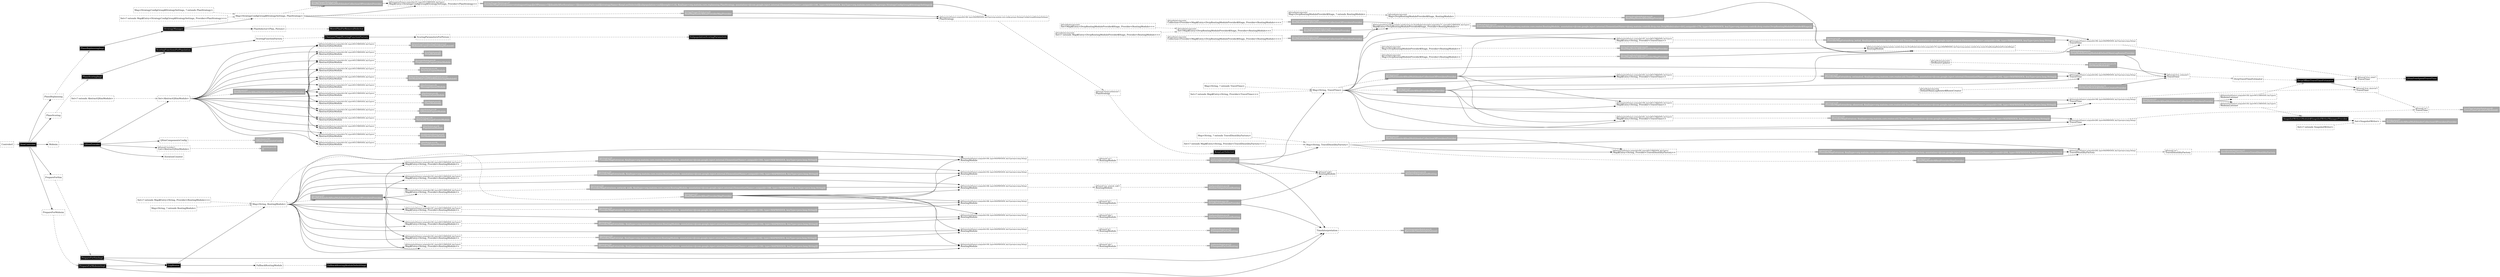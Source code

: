digraph injector {
graph [rankdir=LR];
x13 [margin="0.02,0", shape=box, style=solid, label=<<table cellspacing="0" cellpadding="5" cellborder="0" border="0"><tr><td align="left" port="header" bgcolor="#aaaaaa"><font color="#ffffff" point-size="10">Injector.java:127<br align="left"/></font><font color="#ffffff">RealMapBinder$RealProviderMapProvider<br align="left"/></font></td></tr></table>>]
x55 [margin="0.02,0", shape=box, style=dashed, label=<<table cellspacing="0" cellpadding="5" cellborder="0" border="0"><tr><td align="left" port="header" bgcolor="#ffffff"><font color="#000000">Set&lt;? extends AbstractQSimModule&gt;<br align="left"/></font></td></tr></table>>]
x123 [margin="0.02,0", shape=box, style=dashed, label=<<table cellspacing="0" cellpadding="5" cellborder="0" border="0"><tr><td align="left" port="header" bgcolor="#ffffff"><font color="#000000" point-size="10">@DvrpMode(value=drt)<br align="left"/></font><font color="#000000">Collection&lt;Provider&lt;Map$Entry&lt;DvrpRoutingModuleProvider$Stage, Provider&lt;RoutingModule&gt;&gt;&gt;&gt;<br align="left"/></font></td></tr></table>>]
x5 [margin="0.02,0", shape=box, style=dashed, label=<<table cellspacing="0" cellpadding="5" cellborder="0" border="0"><tr><td align="left" port="header" bgcolor="#ffffff"><font color="#000000" point-size="10">@DvrpMode(value=drt)<br align="left"/></font><font color="#000000">Set&lt;Map$Entry&lt;DvrpRoutingModuleProvider$Stage, Provider&lt;RoutingModule&gt;&gt;&gt;<br align="left"/></font></td></tr></table>>]
x147 [margin="0.02,0", shape=box, style=solid, label=<<table cellspacing="0" cellpadding="5" cellborder="0" border="0"><tr><td align="left" port="header" bgcolor="#aaaaaa"><font color="#ffffff" point-size="10">QSimModule.java:96<br align="left"/></font><font color="#ffffff">ActivityEngineModule<br align="left"/></font></td></tr></table>>]
x25 [margin="0.02,0", shape=box, style=dashed, label=<<table cellspacing="0" cellpadding="5" cellborder="0" border="0"><tr><td align="left" port="header" bgcolor="#ffffff"><font color="#000000" point-size="10">@Element(setName=@org.matsim.contrib.dvrp.run.DvrpMode(value=drt),uniqueId=171, type=MULTIBINDER, keyType=)<br align="left"/></font><font color="#000000">Map$Entry&lt;DvrpRoutingModuleProvider$Stage, Provider&lt;RoutingModule&gt;&gt;<br align="left"/></font></td></tr></table>>]
x38 [margin="0.02,0", shape=box, style=dashed, label=<<table cellspacing="0" cellpadding="5" cellborder="0" border="0"><tr><td align="left" port="header" bgcolor="#ffffff"><font color="#000000" point-size="10">@Named("KeepLastSelected")<br align="left"/></font><font color="#000000">PlanStrategy<br align="left"/></font></td></tr></table>>]
x82 [margin="0.02,0", shape=box, style=solid, label=<<table cellspacing="0" cellpadding="5" cellborder="0" border="0"><tr><td align="left" port="header" bgcolor="#aaaaaa"><font color="#ffffff" point-size="10">Injector.java:129<br align="left"/></font><font color="#ffffff">ProviderMapEntry(drt, Key[type=org.matsim.core.router.RoutingModule, annotation=@com.google.inject.internal.Element(setName=,uniqueId=186, type=MAPBINDER, keyType=java.lang.String)])<br align="left"/></font></td></tr></table>>]
x102 [margin="0.02,0", shape=box, style=dashed, label=<<table cellspacing="0" cellpadding="5" cellborder="0" border="0"><tr><td align="left" port="header" bgcolor="#ffffff"><font color="#000000" point-size="10">@DvrpMode(value=drt)<br align="left"/></font><font color="#000000">Map&lt;DvrpRoutingModuleProvider$Stage, Provider&lt;RoutingModule&gt;&gt;<br align="left"/></font></td></tr></table>>]
x118 [margin="0.02,0", shape=box, style=solid, label=<<table cellspacing="0" cellpadding="5" cellborder="0" border="0"><tr><td align="left" port="header" bgcolor="#000000"><font color="#ffffff">FallbackRoutingModuleDefaultImpl<br align="left"/></font></td></tr></table>>]
x75 [margin="0.02,0", shape=box, style=dashed, label=<<table cellspacing="0" cellpadding="5" cellborder="0" border="0"><tr><td align="left" port="header" bgcolor="#ffffff"><font color="#000000" point-size="10">@Element(setName=,uniqueId=191, type=MULTIBINDER, keyType=)<br align="left"/></font><font color="#000000">Map$Entry&lt;String, Provider&lt;RoutingModule&gt;&gt;<br align="left"/></font></td></tr></table>>]
x105 [margin="0.02,0", shape=box, style=solid, label=<<table cellspacing="0" cellpadding="5" cellborder="0" border="0"><tr><td align="left" port="header" bgcolor="#aaaaaa"><font color="#ffffff" point-size="10">PassengerModule.java:39<br align="left"/></font><font color="#ffffff">PreplanningEngineQSimModule<br align="left"/></font></td></tr></table>>]
x11 [margin="0.02,0", shape=box, style=dashed, label=<<table cellspacing="0" cellpadding="5" cellborder="0" border="0"><tr><td align="left" port="header" bgcolor="#ffffff"><font color="#000000">Set&lt;? extends Map$Entry&lt;String, Provider&lt;TravelTime&gt;&gt;&gt;<br align="left"/></font></td></tr></table>>]
x29 [margin="0.02,0", shape=box, style=dashed, label=<<table cellspacing="0" cellpadding="5" cellborder="0" border="0"><tr><td align="left" port="header" bgcolor="#ffffff"><font color="#000000" point-size="10">@Element(setName=,uniqueId=182, type=MAPBINDER, keyType=java.lang.String)<br align="left"/></font><font color="#000000">RoutingModule<br align="left"/></font></td></tr></table>>]
x153 [margin="0.02,0", shape=box, style=dashed, label=<<table cellspacing="0" cellpadding="5" cellborder="0" border="0"><tr><td align="left" port="header" bgcolor="#ffffff"><font color="#000000" point-size="10">@Element(setName=,uniqueId=142, type=MULTIBINDER, keyType=)<br align="left"/></font><font color="#000000">AbstractQSimModule<br align="left"/></font></td></tr></table>>]
x68 [margin="0.02,0", shape=box, style=dashed, label=<<table cellspacing="0" cellpadding="5" cellborder="0" border="0"><tr><td align="left" port="header" bgcolor="#ffffff"><font color="#000000" point-size="10">@Element(setName=,uniqueId=183, type=MULTIBINDER, keyType=)<br align="left"/></font><font color="#000000">Map$Entry&lt;String, Provider&lt;RoutingModule&gt;&gt;<br align="left"/></font></td></tr></table>>]
x96 [margin="0.02,0", shape=box, style=dashed, label=<<table cellspacing="0" cellpadding="5" cellborder="0" border="0"><tr><td align="left" port="header" bgcolor="#ffffff"><font color="#000000" point-size="10">@Named("overrides")<br align="left"/></font><font color="#000000">List&lt;AbstractQSimModule&gt;<br align="left"/></font></td></tr></table>>]
x126 [margin="0.02,0", shape=box, style=dashed, label=<<table cellspacing="0" cellpadding="5" cellborder="0" border="0"><tr><td align="left" port="header" bgcolor="#ffffff"><font color="#000000" point-size="10">@Element(setName=,uniqueId=204, type=MAPBINDER, keyType=java.lang.String)<br align="left"/></font><font color="#000000">TravelDisutilityFactory<br align="left"/></font></td></tr></table>>]
x27 [margin="0.02,0", shape=box, style=dashed, label=<<table cellspacing="0" cellpadding="5" cellborder="0" border="0"><tr><td align="left" port="header" bgcolor="#ffffff"><font color="#000000" point-size="10">@Element(setName=,uniqueId=190, type=MAPBINDER, keyType=java.lang.String)<br align="left"/></font><font color="#000000">RoutingModule<br align="left"/></font></td></tr></table>>]
x35 [margin="0.02,0", shape=box, style=dashed, label=<<table cellspacing="0" cellpadding="5" cellborder="0" border="0"><tr><td align="left" port="header" bgcolor="#ffffff"><font color="#000000" point-size="10">@Element(setName=,uniqueId=195, type=MULTIBINDER, keyType=)<br align="left"/></font><font color="#000000">Map$Entry&lt;String, Provider&lt;RoutingModule&gt;&gt;<br align="left"/></font></td></tr></table>>]
x60 [margin="0.02,0", shape=box, style=solid, label=<<table cellspacing="0" cellpadding="5" cellborder="0" border="0"><tr><td align="left" port="header" bgcolor="#000000"><font color="#ffffff">ScoringFunctionsForPopulation<br align="left"/></font></td></tr></table>>]
x114 [margin="0.02,0", shape=box, style=dashed, label=<<table cellspacing="0" cellpadding="5" cellborder="0" border="0"><tr><td align="left" port="header" bgcolor="#ffffff"><font color="#000000" point-size="10">@Named("bike")<br align="left"/></font><font color="#000000">RoutingModule<br align="left"/></font></td></tr></table>>]
x64 [margin="0.02,0", shape=box, style=dashed, label=<<table cellspacing="0" cellpadding="5" cellborder="0" border="0"><tr><td align="left" port="header" bgcolor="#ffffff"><font color="#000000">PlansReplanning<br align="left"/></font></td></tr></table>>]
x45 [margin="0.02,0", shape=box, style=solid, label=<<table cellspacing="0" cellpadding="5" cellborder="0" border="0"><tr><td align="left" port="header" bgcolor="#aaaaaa"><font color="#ffffff" point-size="10">AbstractDvrpModeModule.java:64<br align="left"/></font><font color="#ffffff">RealMapBinder$RealProviderMapProvider<br align="left"/></font></td></tr></table>>]
x101 [margin="0.02,0", shape=box, style=solid, label=<<table cellspacing="0" cellpadding="5" cellborder="0" border="0"><tr><td align="left" port="header" bgcolor="#000000"><font color="#ffffff">DvrpOfflineTravelTimeEstimator<br align="left"/></font></td></tr></table>>]
x167 [margin="0.02,0", shape=box, style=solid, label=<<table cellspacing="0" cellpadding="5" cellborder="0" border="0"><tr><td align="left" port="header" bgcolor="#000000"><font color="#ffffff">StrategyManager<br align="left"/></font></td></tr></table>>]
x1 [margin="0.02,0", shape=box, style=solid, label=<<table cellspacing="0" cellpadding="5" cellborder="0" border="0"><tr><td align="left" port="header" bgcolor="#aaaaaa"><font color="#ffffff" point-size="10">AbstractDvrpModeModule.java:56<br align="left"/></font><font color="#ffffff">DrtModeModule$DrtRouteCreatorProvider<br align="left"/></font></td></tr></table>>]
x3 [margin="0.02,0", shape=box, style=dashed, label=<<table cellspacing="0" cellpadding="5" cellborder="0" border="0"><tr><td align="left" port="header" bgcolor="#ffffff"><font color="#000000" point-size="10">@DvrpMode(value=drt)<br align="left"/></font><font color="#000000">Set&lt;Map$Entry&lt;DvrpRoutingModuleProvider$Stage, Provider&lt;RoutingModule&gt;&gt;&gt;<br align="left"/></font></td></tr></table>>]
x7 [margin="0.02,0", shape=box, style=dashed, label=<<table cellspacing="0" cellpadding="5" cellborder="0" border="0"><tr><td align="left" port="header" bgcolor="#ffffff"><font color="#000000">FallbackRoutingModule<br align="left"/></font></td></tr></table>>]
x51 [margin="0.02,0", shape=box, style=dashed, label=<<table cellspacing="0" cellpadding="5" cellborder="0" border="0"><tr><td align="left" port="header" bgcolor="#ffffff"><font color="#000000" point-size="10">@Element(setName=,uniqueId=158, type=MULTIBINDER, keyType=)<br align="left"/></font><font color="#000000">MobsimListener<br align="left"/></font></td></tr></table>>]
x137 [margin="0.02,0", shape=box, style=dashed, label=<<table cellspacing="0" cellpadding="5" cellborder="0" border="0"><tr><td align="left" port="header" bgcolor="#ffffff"><font color="#000000">PlansScoring<br align="left"/></font></td></tr></table>>]
x143 [margin="0.02,0", shape=box, style=solid, label=<<table cellspacing="0" cellpadding="5" cellborder="0" border="0"><tr><td align="left" port="header" bgcolor="#aaaaaa"><font color="#ffffff" point-size="10">Injector.java:129<br align="left"/></font><font color="#ffffff">ProviderMapEntry(car, Key[type=org.matsim.core.router.costcalculators.TravelDisutilityFactory, annotation=@com.google.inject.internal.Element(setName=,uniqueId=204, type=MAPBINDER, keyType=java.lang.String)])<br align="left"/></font></td></tr></table>>]
x145 [margin="0.02,0", shape=box, style=solid, label=<<table cellspacing="0" cellpadding="5" cellborder="0" border="0"><tr><td align="left" port="header" bgcolor="#aaaaaa"><font color="#ffffff" point-size="10">QSimModule.java:96<br align="left"/></font><font color="#ffffff">QNetsimEngineModule<br align="left"/></font></td></tr></table>>]
x53 [margin="0.02,0", shape=box, style=dashed, label=<<table cellspacing="0" cellpadding="5" cellborder="0" border="0"><tr><td align="left" port="header" bgcolor="#ffffff"><font color="#000000" point-size="10">@DvrpMode(value=drt)<br align="left"/></font><font color="#000000">Collection&lt;Provider&lt;Map$Entry&lt;DvrpRoutingModuleProvider$Stage, Provider&lt;RoutingModule&gt;&gt;&gt;&gt;<br align="left"/></font></td></tr></table>>]
x121 [margin="0.02,0", shape=box, style=dashed, label=<<table cellspacing="0" cellpadding="5" cellborder="0" border="0"><tr><td align="left" port="header" bgcolor="#ffffff"><font color="#000000" point-size="10">@DvrpMode(value=drt)<br align="left"/></font><font color="#000000">Map&lt;DvrpRoutingModuleProvider$Stage, RoutingModule&gt;<br align="left"/></font></td></tr></table>>]
x70 [margin="0.02,0", shape=box, style=dashed, label=<<table cellspacing="0" cellpadding="5" cellborder="0" border="0"><tr><td align="left" port="header" bgcolor="#ffffff"><font color="#000000" point-size="10">@Element(setName=,uniqueId=200, type=MAPBINDER, keyType=java.lang.String)<br align="left"/></font><font color="#000000">TravelTime<br align="left"/></font></td></tr></table>>]
x120 [margin="0.02,0", shape=box, style=solid, label=<<table cellspacing="0" cellpadding="5" cellborder="0" border="0"><tr><td align="left" port="header" bgcolor="#aaaaaa"><font color="#ffffff" point-size="10">Injector.java:129<br align="left"/></font><font color="#ffffff">ProviderMapEntry(car, Key[type=org.matsim.core.router.util.TravelTime, annotation=@com.google.inject.internal.Element(setName=,uniqueId=200, type=MAPBINDER, keyType=java.lang.String)])<br align="left"/></font></td></tr></table>>]
x9 [margin="0.02,0", shape=box, style=dashed, label=<<table cellspacing="0" cellpadding="5" cellborder="0" border="0"><tr><td align="left" port="header" bgcolor="#ffffff"><font color="#000000">Map&lt;StrategyConfigGroup$StrategySettings, PlanStrategy&gt;<br align="left"/></font></td></tr></table>>]
x86 [margin="0.02,0", shape=box, style=dashed, label=<<table cellspacing="0" cellpadding="5" cellborder="0" border="0"><tr><td align="left" port="header" bgcolor="#ffffff"><font color="#000000" point-size="10">@Named("drt")<br align="left"/></font><font color="#000000">RoutingModule<br align="left"/></font></td></tr></table>>]
x94 [margin="0.02,0", shape=box, style=dashed, label=<<table cellspacing="0" cellpadding="5" cellborder="0" border="0"><tr><td align="left" port="header" bgcolor="#ffffff"><font color="#000000" point-size="10">@Element(setName=,uniqueId=203, type=MULTIBINDER, keyType=)<br align="left"/></font><font color="#000000">Map$Entry&lt;String, Provider&lt;TravelTime&gt;&gt;<br align="left"/></font></td></tr></table>>]
x155 [margin="0.02,0", shape=box, style=dashed, label=<<table cellspacing="0" cellpadding="5" cellborder="0" border="0"><tr><td align="left" port="header" bgcolor="#ffffff"><font color="#000000" point-size="10">@Element(setName=,uniqueId=141, type=MULTIBINDER, keyType=)<br align="left"/></font><font color="#000000">AbstractQSimModule<br align="left"/></font></td></tr></table>>]
x17 [margin="0.02,0", shape=box, style=dashed, label=<<table cellspacing="0" cellpadding="5" cellborder="0" border="0"><tr><td align="left" port="header" bgcolor="#ffffff"><font color="#000000" point-size="10">@Element(setName=,uniqueId=192, type=MAPBINDER, keyType=java.lang.String)<br align="left"/></font><font color="#000000">RoutingModule<br align="left"/></font></td></tr></table>>]
x88 [margin="0.02,0", shape=box, style=dashed, label=<<table cellspacing="0" cellpadding="5" cellborder="0" border="0"><tr><td align="left" port="header" bgcolor="#ffffff"><font color="#000000" point-size="10">@Named("car")<br align="left"/></font><font color="#000000">TravelDisutilityFactory<br align="left"/></font></td></tr></table>>]
x12 [margin="0.02,0", shape=box, style=dashed, label=<<table cellspacing="0" cellpadding="5" cellborder="0" border="0"><tr><td align="left" port="header" bgcolor="#ffffff"><font color="#000000" point-size="10">@DvrpMode(value=drt)<br align="left"/></font><font color="#000000">Map&lt;DvrpRoutingModuleProvider$Stage, ? extends RoutingModule&gt;<br align="left"/></font></td></tr></table>>]
x134 [margin="0.02,0", shape=box, style=dashed, label=<<table cellspacing="0" cellpadding="5" cellborder="0" border="0"><tr><td align="left" port="header" bgcolor="#ffffff"><font color="#000000" point-size="10">@Named("car")<br align="left"/></font><font color="#000000">RoutingModule<br align="left"/></font></td></tr></table>>]
x2 [margin="0.02,0", shape=box, style=dashed, label=<<table cellspacing="0" cellpadding="5" cellborder="0" border="0"><tr><td align="left" port="header" bgcolor="#ffffff"><font color="#000000">Map&lt;String, ? extends TravelTime&gt;<br align="left"/></font></td></tr></table>>]
x92 [margin="0.02,0", shape=box, style=dashed, label=<<table cellspacing="0" cellpadding="5" cellborder="0" border="0"><tr><td align="left" port="header" bgcolor="#ffffff"><font color="#000000" point-size="10">@DvrpMode(value=drt)<br align="left"/></font><font color="#000000">Set&lt;? extends Map$Entry&lt;DvrpRoutingModuleProvider$Stage, Provider&lt;RoutingModule&gt;&gt;&gt;<br align="left"/></font></td></tr></table>>]
x139 [margin="0.02,0", shape=box, style=dashed, label=<<table cellspacing="0" cellpadding="5" cellborder="0" border="0"><tr><td align="left" port="header" bgcolor="#ffffff"><font color="#000000">ControlerI<br align="left"/></font></td></tr></table>>]
x78 [margin="0.02,0", shape=box, style=solid, label=<<table cellspacing="0" cellpadding="5" cellborder="0" border="0"><tr><td align="left" port="header" bgcolor="#aaaaaa"><font color="#ffffff" point-size="10">Injector.java:129<br align="left"/></font><font color="#ffffff">ProviderMapEntry(car, Key[type=org.matsim.core.router.RoutingModule, annotation=@com.google.inject.internal.Element(setName=,uniqueId=184, type=MAPBINDER, keyType=java.lang.String)])<br align="left"/></font></td></tr></table>>]
x79 [margin="0.02,0", shape=box, style=dashed, label=<<table cellspacing="0" cellpadding="5" cellborder="0" border="0"><tr><td align="left" port="header" bgcolor="#ffffff"><font color="#000000" point-size="10">@Element(setName=,uniqueId=189, type=MULTIBINDER, keyType=)<br align="left"/></font><font color="#000000">Map$Entry&lt;String, Provider&lt;RoutingModule&gt;&gt;<br align="left"/></font></td></tr></table>>]
x30 [margin="0.02,0", shape=box, style=dashed, label=<<table cellspacing="0" cellpadding="5" cellborder="0" border="0"><tr><td align="left" port="header" bgcolor="#ffffff"><font color="#000000">Set&lt;? extends Map$Entry&lt;StrategyConfigGroup$StrategySettings, Provider&lt;PlanStrategy&gt;&gt;&gt;<br align="left"/></font></td></tr></table>>]
x14 [margin="0.02,0", shape=box, style=dashed, label=<<table cellspacing="0" cellpadding="5" cellborder="0" border="0"><tr><td align="left" port="header" bgcolor="#ffffff"><font color="#000000" point-size="10">@Element(setName=,uniqueId=147, type=MULTIBINDER, keyType=)<br align="left"/></font><font color="#000000">Map$Entry&lt;StrategyConfigGroup$StrategySettings, Provider&lt;PlanStrategy&gt;&gt;<br align="left"/></font></td></tr></table>>]
x28 [margin="0.02,0", shape=box, style=dashed, label=<<table cellspacing="0" cellpadding="5" cellborder="0" border="0"><tr><td align="left" port="header" bgcolor="#ffffff"><font color="#000000" point-size="10">@Element(setName=,uniqueId=188, type=MAPBINDER, keyType=java.lang.String)<br align="left"/></font><font color="#000000">RoutingModule<br align="left"/></font></td></tr></table>>]
x31 [margin="0.02,0", shape=box, style=dashed, label=<<table cellspacing="0" cellpadding="5" cellborder="0" border="0"><tr><td align="left" port="header" bgcolor="#ffffff"><font color="#000000" point-size="10">@Element(setName=,uniqueId=193, type=MULTIBINDER, keyType=)<br align="left"/></font><font color="#000000">Map$Entry&lt;String, Provider&lt;RoutingModule&gt;&gt;<br align="left"/></font></td></tr></table>>]
x161 [margin="0.02,0", shape=box, style=solid, label=<<table cellspacing="0" cellpadding="5" cellborder="0" border="0"><tr><td align="left" port="header" bgcolor="#aaaaaa"><font color="#ffffff" point-size="10">TripRouterModule.java:55<br align="left"/></font><font color="#ffffff">FreespeedFactorRouting<br align="left"/></font></td></tr></table>>]
x141 [margin="0.02,0", shape=box, style=solid, label=<<table cellspacing="0" cellpadding="5" cellborder="0" border="0"><tr><td align="left" port="header" bgcolor="#000000"><font color="#ffffff">PrepareForSimImpl<br align="left"/></font></td></tr></table>>]
x99 [margin="0.02,0", shape=box, style=dashed, label=<<table cellspacing="0" cellpadding="5" cellborder="0" border="0"><tr><td align="left" port="header" bgcolor="#ffffff"><font color="#000000">Set&lt;? extends Map$Entry&lt;String, Provider&lt;TravelDisutilityFactory&gt;&gt;&gt;<br align="left"/></font></td></tr></table>>]
x66 [margin="0.02,0", shape=box, style=dashed, label=<<table cellspacing="0" cellpadding="5" cellborder="0" border="0"><tr><td align="left" port="header" bgcolor="#ffffff"><font color="#000000" point-size="10">@Element(setName=,uniqueId=198, type=MAPBINDER, keyType=java.lang.String)<br align="left"/></font><font color="#000000">TravelTime<br align="left"/></font></td></tr></table>>]
x169 [margin="0.02,0", shape=box, style=solid, label=<<table cellspacing="0" cellpadding="5" cellborder="0" border="0"><tr><td align="left" port="header" bgcolor="#aaaaaa"><font color="#ffffff" point-size="10">DrtModeMinCostFlowRebalancingModule.java:57<br align="left"/></font><font color="#ffffff">DrtModeMinCostFlowRebalancingModule$1<br align="left"/></font></td></tr></table>>]
x59 [margin="0.02,0", shape=box, style=solid, label=<<table cellspacing="0" cellpadding="5" cellborder="0" border="0"><tr><td align="left" port="header" bgcolor="#000000"><font color="#ffffff">QSimFreeSpeedTravelTime<br align="left"/></font></td></tr></table>>]
x149 [margin="0.02,0", shape=box, style=solid, label=<<table cellspacing="0" cellpadding="5" cellborder="0" border="0"><tr><td align="left" port="header" bgcolor="#aaaaaa"><font color="#ffffff" point-size="10">QSimModule.java:96<br align="left"/></font><font color="#ffffff">MessageQueueModule<br align="left"/></font></td></tr></table>>]
x165 [margin="0.02,0", shape=box, style=solid, label=<<table cellspacing="0" cellpadding="5" cellborder="0" border="0"><tr><td align="left" port="header" bgcolor="#000000"><font color="#ffffff">SnapshotWritersModule$SnapshotWriterManagerProvider<br align="left"/></font></td></tr></table>>]
x18 [margin="0.02,0", shape=box, style=solid, label=<<table cellspacing="0" cellpadding="5" cellborder="0" border="0"><tr><td align="left" port="header" bgcolor="#aaaaaa"><font color="#ffffff" point-size="10">Modules.java:237<br align="left"/></font><font color="#ffffff">RealMultibinder$RealMultibinderCollectionOfProvidersProvider<br align="left"/></font></td></tr></table>>]
x127 [margin="0.02,0", shape=box, style=dashed, label=<<table cellspacing="0" cellpadding="5" cellborder="0" border="0"><tr><td align="left" port="header" bgcolor="#ffffff"><font color="#000000" point-size="10">@Named("car")<br align="left"/></font><font color="#000000">TravelTime<br align="left"/></font></td></tr></table>>]
x71 [margin="0.02,0", shape=box, style=solid, label=<<table cellspacing="0" cellpadding="5" cellborder="0" border="0"><tr><td align="left" port="header" bgcolor="#aaaaaa"><font color="#ffffff" point-size="10">Injector.java:127<br align="left"/></font><font color="#ffffff">RealMapBinder$RealProviderMapProvider<br align="left"/></font></td></tr></table>>]
x73 [margin="0.02,0", shape=box, style=solid, label=<<table cellspacing="0" cellpadding="5" cellborder="0" border="0"><tr><td align="left" port="header" bgcolor="#aaaaaa"><font color="#ffffff" point-size="10">Modules.java:237<br align="left"/></font><font color="#ffffff">RealMultibinder$RealMultibinderCollectionOfProvidersProvider<br align="left"/></font></td></tr></table>>]
x41 [margin="0.02,0", shape=box, style=dashed, label=<<table cellspacing="0" cellpadding="5" cellborder="0" border="0"><tr><td align="left" port="header" bgcolor="#ffffff"><font color="#000000">Mobsim<br align="left"/></font></td></tr></table>>]
x57 [margin="0.02,0", shape=box, style=solid, label=<<table cellspacing="0" cellpadding="5" cellborder="0" border="0"><tr><td align="left" port="header" bgcolor="#aaaaaa"><font color="#ffffff" point-size="10">AbstractDvrpModeModule.java:56<br align="left"/></font><font color="#ffffff">DrtModeModule$1<br align="left"/></font></td></tr></table>>]
x95 [margin="0.02,0", shape=box, style=solid, label=<<table cellspacing="0" cellpadding="5" cellborder="0" border="0"><tr><td align="left" port="header" bgcolor="#aaaaaa"><font color="#ffffff" point-size="10">Injector.java:129<br align="left"/></font><font color="#ffffff">ProviderMapEntry(dvrp_estimated, Key[type=org.matsim.core.router.util.TravelTime, annotation=@com.google.inject.internal.Element(setName=,uniqueId=202, type=MAPBINDER, keyType=java.lang.String)])<br align="left"/></font></td></tr></table>>]
x107 [margin="0.02,0", shape=box, style=solid, label=<<table cellspacing="0" cellpadding="5" cellborder="0" border="0"><tr><td align="left" port="header" bgcolor="#aaaaaa"><font color="#ffffff" point-size="10">DvrpModule.java:85<br align="left"/></font><font color="#ffffff">DvrpModule$1<br align="left"/></font></td></tr></table>>]
x119 [margin="0.02,0", shape=box, style=dashed, label=<<table cellspacing="0" cellpadding="5" cellborder="0" border="0"><tr><td align="left" port="header" bgcolor="#ffffff"><font color="#000000" point-size="10">@Element(setName=,uniqueId=201, type=MULTIBINDER, keyType=)<br align="left"/></font><font color="#000000">Map$Entry&lt;String, Provider&lt;TravelTime&gt;&gt;<br align="left"/></font></td></tr></table>>]
x122 [margin="0.02,0", shape=box, style=solid, label=<<table cellspacing="0" cellpadding="5" cellborder="0" border="0"><tr><td align="left" port="header" bgcolor="#aaaaaa"><font color="#ffffff" point-size="10">AbstractDvrpModeModule.java:64<br align="left"/></font><font color="#ffffff">RealMapBinder$RealMapProvider<br align="left"/></font></td></tr></table>>]
x109 [margin="0.02,0", shape=box, style=solid, label=<<table cellspacing="0" cellpadding="5" cellborder="0" border="0"><tr><td align="left" port="header" bgcolor="#aaaaaa"><font color="#ffffff" point-size="10">TripRouterModule.java:58<br align="left"/></font><font color="#ffffff">BeelineTeleportationRouting<br align="left"/></font></td></tr></table>>]
x63 [margin="0.02,0", shape=box, style=dashed, label=<<table cellspacing="0" cellpadding="5" cellborder="0" border="0"><tr><td align="left" port="header" bgcolor="#ffffff"><font color="#000000">Map&lt;String, TravelDisutilityFactory&gt;<br align="left"/></font></td></tr></table>>]
x36 [margin="0.02,0", shape=box, style=solid, label=<<table cellspacing="0" cellpadding="5" cellborder="0" border="0"><tr><td align="left" port="header" bgcolor="#aaaaaa"><font color="#ffffff" point-size="10">Injector.java:129<br align="left"/></font><font color="#ffffff">ProviderMapEntry(bike, Key[type=org.matsim.core.router.RoutingModule, annotation=@com.google.inject.internal.Element(setName=,uniqueId=194, type=MAPBINDER, keyType=java.lang.String)])<br align="left"/></font></td></tr></table>>]
x129 [margin="0.02,0", shape=box, style=dashed, label=<<table cellspacing="0" cellpadding="5" cellborder="0" border="0"><tr><td align="left" port="header" bgcolor="#ffffff"><font color="#000000" point-size="10">@Named("walk")<br align="left"/></font><font color="#000000">RoutingModule<br align="left"/></font></td></tr></table>>]
x170 [margin="0.02,0", shape=box, style=dashed, label=<<table cellspacing="0" cellpadding="5" cellborder="0" border="0"><tr><td align="left" port="header" bgcolor="#ffffff"><font color="#000000" point-size="10">@Element(setName=,uniqueId=174, type=MULTIBINDER, keyType=)<br align="left"/></font><font color="#000000">AbstractQSimModule<br align="left"/></font></td></tr></table>>]
x151 [margin="0.02,0", shape=box, style=dashed, label=<<table cellspacing="0" cellpadding="5" cellborder="0" border="0"><tr><td align="left" port="header" bgcolor="#ffffff"><font color="#000000" point-size="10">@Element(setName=,uniqueId=143, type=MULTIBINDER, keyType=)<br align="left"/></font><font color="#000000">AbstractQSimModule<br align="left"/></font></td></tr></table>>]
x110 [margin="0.02,0", shape=box, style=dashed, label=<<table cellspacing="0" cellpadding="5" cellborder="0" border="0"><tr><td align="left" port="header" bgcolor="#ffffff"><font color="#000000">TimeInterpretation<br align="left"/></font></td></tr></table>>]
x133 [margin="0.02,0", shape=box, style=dashed, label=<<table cellspacing="0" cellpadding="5" cellborder="0" border="0"><tr><td align="left" port="header" bgcolor="#ffffff"><font color="#000000">PrepareForSim<br align="left"/></font></td></tr></table>>]
x48 [margin="0.02,0", shape=box, style=dashed, label=<<table cellspacing="0" cellpadding="5" cellborder="0" border="0"><tr><td align="left" port="header" bgcolor="#ffffff"><font color="#000000">Set&lt;? extends SnapshotWriter&gt;<br align="left"/></font></td></tr></table>>]
x164 [margin="0.02,0", shape=box, style=solid, label=<<table cellspacing="0" cellpadding="5" cellborder="0" border="0"><tr><td align="left" port="header" bgcolor="#aaaaaa"><font color="#ffffff" point-size="10">MobsimScopeEventHandlingModule.java:41<br align="left"/></font><font color="#ffffff">MobsimScopeEventHandlingModule$1<br align="left"/></font></td></tr></table>>]
x81 [margin="0.02,0", shape=box, style=dashed, label=<<table cellspacing="0" cellpadding="5" cellborder="0" border="0"><tr><td align="left" port="header" bgcolor="#ffffff"><font color="#000000" point-size="10">@Element(setName=,uniqueId=187, type=MULTIBINDER, keyType=)<br align="left"/></font><font color="#000000">Map$Entry&lt;String, Provider&lt;RoutingModule&gt;&gt;<br align="left"/></font></td></tr></table>>]
x124 [margin="0.02,0", shape=box, style=solid, label=<<table cellspacing="0" cellpadding="5" cellborder="0" border="0"><tr><td align="left" port="header" bgcolor="#aaaaaa"><font color="#ffffff" point-size="10">AbstractDvrpModeModule.java:64<br align="left"/></font><font color="#ffffff">RealMultibinder$RealMultibinderCollectionOfProvidersProvider<br align="left"/></font></td></tr></table>>]
x163 [margin="0.02,0", shape=box, style=dashed, label=<<table cellspacing="0" cellpadding="5" cellborder="0" border="0"><tr><td align="left" port="header" bgcolor="#ffffff"><font color="#000000" point-size="10">@Element(setName=,uniqueId=145, type=MULTIBINDER, keyType=)<br align="left"/></font><font color="#000000">AbstractQSimModule<br align="left"/></font></td></tr></table>>]
x69 [margin="0.02,0", shape=box, style=solid, label=<<table cellspacing="0" cellpadding="5" cellborder="0" border="0"><tr><td align="left" port="header" bgcolor="#aaaaaa"><font color="#ffffff" point-size="10">Injector.java:129<br align="left"/></font><font color="#ffffff">ProviderMapEntry(pt, Key[type=org.matsim.core.router.RoutingModule, annotation=@com.google.inject.internal.Element(setName=,uniqueId=182, type=MAPBINDER, keyType=java.lang.String)])<br align="left"/></font></td></tr></table>>]
x115 [margin="0.02,0", shape=box, style=solid, label=<<table cellspacing="0" cellpadding="5" cellborder="0" border="0"><tr><td align="left" port="header" bgcolor="#aaaaaa"><font color="#ffffff" point-size="10">TripRouterModule.java:58<br align="left"/></font><font color="#ffffff">BeelineTeleportationRouting<br align="left"/></font></td></tr></table>>]
x89 [margin="0.02,0", shape=box, style=solid, label=<<table cellspacing="0" cellpadding="5" cellborder="0" border="0"><tr><td align="left" port="header" bgcolor="#aaaaaa"><font color="#ffffff" point-size="10">TravelDisutilityModule.java:37<br align="left"/></font><font color="#ffffff">RandomizingTimeDistanceTravelDisutilityFactory<br align="left"/></font></td></tr></table>>]
x154 [margin="0.02,0", shape=box, style=solid, label=<<table cellspacing="0" cellpadding="5" cellborder="0" border="0"><tr><td align="left" port="header" bgcolor="#aaaaaa"><font color="#ffffff" point-size="10">QSimModule.java:96<br align="left"/></font><font color="#ffffff">NetworkChangeEventsModule<br align="left"/></font></td></tr></table>>]
x103 [margin="0.02,0", shape=box, style=solid, label=<<table cellspacing="0" cellpadding="5" cellborder="0" border="0"><tr><td align="left" port="header" bgcolor="#aaaaaa"><font color="#ffffff" point-size="10">AbstractDvrpModeModule.java:64<br align="left"/></font><font color="#ffffff">RealMapBinder$RealProviderMapProvider<br align="left"/></font></td></tr></table>>]
x76 [margin="0.02,0", shape=box, style=solid, label=<<table cellspacing="0" cellpadding="5" cellborder="0" border="0"><tr><td align="left" port="header" bgcolor="#aaaaaa"><font color="#ffffff" point-size="10">Injector.java:129<br align="left"/></font><font color="#ffffff">ProviderMapEntry(ride, Key[type=org.matsim.core.router.RoutingModule, annotation=@com.google.inject.internal.Element(setName=,uniqueId=190, type=MAPBINDER, keyType=java.lang.String)])<br align="left"/></font></td></tr></table>>]
x166 [margin="0.02,0", shape=box, style=solid, label=<<table cellspacing="0" cellpadding="5" cellborder="0" border="0"><tr><td align="left" port="header" bgcolor="#000000"><font color="#ffffff">WorstPlanForRemovalSelector<br align="left"/></font></td></tr></table>>]
x106 [margin="0.02,0", shape=box, style=dashed, label=<<table cellspacing="0" cellpadding="5" cellborder="0" border="0"><tr><td align="left" port="header" bgcolor="#ffffff"><font color="#000000" point-size="10">@Element(setName=,uniqueId=160, type=MULTIBINDER, keyType=)<br align="left"/></font><font color="#000000">AbstractQSimModule<br align="left"/></font></td></tr></table>>]
x104 [margin="0.02,0", shape=box, style=dashed, label=<<table cellspacing="0" cellpadding="5" cellborder="0" border="0"><tr><td align="left" port="header" bgcolor="#ffffff"><font color="#000000" point-size="10">@Element(setName=,uniqueId=161, type=MULTIBINDER, keyType=)<br align="left"/></font><font color="#000000">AbstractQSimModule<br align="left"/></font></td></tr></table>>]
x130 [margin="0.02,0", shape=box, style=solid, label=<<table cellspacing="0" cellpadding="5" cellborder="0" border="0"><tr><td align="left" port="header" bgcolor="#aaaaaa"><font color="#ffffff" point-size="10">TripRouterModule.java:58<br align="left"/></font><font color="#ffffff">BeelineTeleportationRouting<br align="left"/></font></td></tr></table>>]
x22 [margin="0.02,0", shape=box, style=dashed, label=<<table cellspacing="0" cellpadding="5" cellborder="0" border="0"><tr><td align="left" port="header" bgcolor="#ffffff"><font color="#000000" point-size="10">@Element(setName=,uniqueId=186, type=MAPBINDER, keyType=java.lang.String)<br align="left"/></font><font color="#000000">RoutingModule<br align="left"/></font></td></tr></table>>]
x162 [margin="0.02,0", shape=box, style=solid, label=<<table cellspacing="0" cellpadding="5" cellborder="0" border="0"><tr><td align="left" port="header" bgcolor="#000000"><font color="#ffffff">PlansReplanningImpl<br align="left"/></font></td></tr></table>>]
x43 [margin="0.02,0", shape=box, style=solid, label=<<table cellspacing="0" cellpadding="5" cellborder="0" border="0"><tr><td align="left" port="header" bgcolor="#aaaaaa"><font color="#ffffff" point-size="10">StrategyManagerModule.java:54<br align="left"/></font><font color="#ffffff">RealMultibinder$RealMultibinderCollectionOfProvidersProvider<br align="left"/></font></td></tr></table>>]
x146 [margin="0.02,0", shape=box, style=dashed, label=<<table cellspacing="0" cellpadding="5" cellborder="0" border="0"><tr><td align="left" port="header" bgcolor="#ffffff"><font color="#000000" point-size="10">@Element(setName=,uniqueId=138, type=MULTIBINDER, keyType=)<br align="left"/></font><font color="#000000">AbstractQSimModule<br align="left"/></font></td></tr></table>>]
x132 [margin="0.02,0", shape=box, style=dashed, label=<<table cellspacing="0" cellpadding="5" cellborder="0" border="0"><tr><td align="left" port="header" bgcolor="#ffffff"><font color="#000000">PlanSelector&lt;Plan, Person&gt;<br align="left"/></font></td></tr></table>>]
x91 [margin="0.02,0", shape=box, style=solid, label=<<table cellspacing="0" cellpadding="5" cellborder="0" border="0"><tr><td align="left" port="header" bgcolor="#aaaaaa"><font color="#ffffff" point-size="10">DrtModeModule.java:121<br align="left"/></font><font color="#ffffff">DvrpModeRoutingModule$DefaultMainLegRouterProvider<br align="left"/></font></td></tr></table>>]
x112 [margin="0.02,0", shape=box, style=dashed, label=<<table cellspacing="0" cellpadding="5" cellborder="0" border="0"><tr><td align="left" port="header" bgcolor="#ffffff"><font color="#000000" point-size="10">@Element(setName=,uniqueId=199, type=MULTIBINDER, keyType=)<br align="left"/></font><font color="#000000">Map$Entry&lt;String, Provider&lt;TravelTime&gt;&gt;<br align="left"/></font></td></tr></table>>]
x6 [margin="0.02,0", shape=box, style=dashed, label=<<table cellspacing="0" cellpadding="5" cellborder="0" border="0"><tr><td align="left" port="header" bgcolor="#ffffff"><font color="#000000">ScoringParametersForPerson<br align="left"/></font></td></tr></table>>]
x58 [margin="0.02,0", shape=box, style=dashed, label=<<table cellspacing="0" cellpadding="5" cellborder="0" border="0"><tr><td align="left" port="header" bgcolor="#ffffff"><font color="#000000" point-size="10">@Named("dvrp_initial")<br align="left"/></font><font color="#000000">TravelTime<br align="left"/></font></td></tr></table>>]
x125 [margin="0.02,0", shape=box, style=dashed, label=<<table cellspacing="0" cellpadding="5" cellborder="0" border="0"><tr><td align="left" port="header" bgcolor="#ffffff"><font color="#000000" point-size="10">@Named("dvrp_estimated")<br align="left"/></font><font color="#000000">TravelTime<br align="left"/></font></td></tr></table>>]
x159 [margin="0.02,0", shape=box, style=dashed, label=<<table cellspacing="0" cellpadding="5" cellborder="0" border="0"><tr><td align="left" port="header" bgcolor="#ffffff"><font color="#000000">Map&lt;String, ? extends RoutingModule&gt;<br align="left"/></font></td></tr></table>>]
x40 [margin="0.02,0", shape=box, style=solid, label=<<table cellspacing="0" cellpadding="5" cellborder="0" border="0"><tr><td align="left" port="header" bgcolor="#aaaaaa"><font color="#ffffff" point-size="10">Injector.java:127<br align="left"/></font><font color="#ffffff">RealMapBinder$RealProviderMapProvider<br align="left"/></font></td></tr></table>>]
x85 [margin="0.02,0", shape=box, style=solid, label=<<table cellspacing="0" cellpadding="5" cellborder="0" border="0"><tr><td align="left" port="header" bgcolor="#aaaaaa"><font color="#ffffff" point-size="10">Controler.java:500<br align="left"/></font><font color="#ffffff">QSimComponentsConfig<br align="left"/></font></td></tr></table>>]
x52 [margin="0.02,0", shape=box, style=solid, label=<<table cellspacing="0" cellpadding="5" cellborder="0" border="0"><tr><td align="left" port="header" bgcolor="#000000"><font color="#ffffff">PrepareForMobsimImpl<br align="left"/></font></td></tr></table>>]
x131 [margin="0.02,0", shape=box, style=dashed, label=<<table cellspacing="0" cellpadding="5" cellborder="0" border="0"><tr><td align="left" port="header" bgcolor="#ffffff"><font color="#000000">IterationCounter<br align="left"/></font></td></tr></table>>]
x34 [margin="0.02,0", shape=box, style=dashed, label=<<table cellspacing="0" cellpadding="5" cellborder="0" border="0"><tr><td align="left" port="header" bgcolor="#ffffff"><font color="#000000" point-size="10">@Named("dvrp_observed")<br align="left"/></font><font color="#000000">TravelTime<br align="left"/></font></td></tr></table>>]
x8 [margin="0.02,0", shape=box, style=dashed, label=<<table cellspacing="0" cellpadding="5" cellborder="0" border="0"><tr><td align="left" port="header" bgcolor="#ffffff"><font color="#000000" point-size="10">@Element(setName=,uniqueId=146, type=MAPBINDER, keyType=org.matsim.core.config.groups.StrategyConfigGroup$StrategySettings)<br align="left"/></font><font color="#000000">PlanStrategy<br align="left"/></font></td></tr></table>>]
x138 [margin="0.02,0", shape=box, style=solid, label=<<table cellspacing="0" cellpadding="5" cellborder="0" border="0"><tr><td align="left" port="header" bgcolor="#000000"><font color="#ffffff">PlansScoringImpl<br align="left"/></font></td></tr></table>>]
x62 [margin="0.02,0", shape=box, style=dashed, label=<<table cellspacing="0" cellpadding="5" cellborder="0" border="0"><tr><td align="left" port="header" bgcolor="#ffffff"><font color="#000000" point-size="10">@Element(setName=,uniqueId=196, type=MAPBINDER, keyType=java.lang.String)<br align="left"/></font><font color="#000000">TravelTime<br align="left"/></font></td></tr></table>>]
x21 [margin="0.02,0", shape=box, style=solid, label=<<table cellspacing="0" cellpadding="5" cellborder="0" border="0"><tr><td align="left" port="header" bgcolor="#aaaaaa"><font color="#ffffff" point-size="10">TripRouterModule.java:55<br align="left"/></font><font color="#ffffff">FreespeedFactorRouting<br align="left"/></font></td></tr></table>>]
x171 [margin="0.02,0", shape=box, style=solid, label=<<table cellspacing="0" cellpadding="5" cellborder="0" border="0"><tr><td align="left" port="header" bgcolor="#aaaaaa"><font color="#ffffff" point-size="10">MultiModeDrtModule.java:43<br align="left"/></font><font color="#ffffff">DrtModeQSimModule<br align="left"/></font></td></tr></table>>]
x67 [margin="0.02,0", shape=box, style=solid, label=<<table cellspacing="0" cellpadding="5" cellborder="0" border="0"><tr><td align="left" port="header" bgcolor="#000000"><font color="#ffffff">TripRouter<br align="left"/></font></td></tr></table>>]
x98 [margin="0.02,0", shape=box, style=solid, label=<<table cellspacing="0" cellpadding="5" cellborder="0" border="0"><tr><td align="left" port="header" bgcolor="#aaaaaa"><font color="#ffffff" point-size="10">Injector.java:127<br align="left"/></font><font color="#ffffff">RealMultibinder$RealMultibinderCollectionOfProvidersProvider<br align="left"/></font></td></tr></table>>]
x152 [margin="0.02,0", shape=box, style=solid, label=<<table cellspacing="0" cellpadding="5" cellborder="0" border="0"><tr><td align="left" port="header" bgcolor="#aaaaaa"><font color="#ffffff" point-size="10">QSimModule.java:96<br align="left"/></font><font color="#ffffff">TransitEngineModule<br align="left"/></font></td></tr></table>>]
x10 [margin="0.02,0", shape=box, style=solid, label=<<table cellspacing="0" cellpadding="5" cellborder="0" border="0"><tr><td align="left" port="header" bgcolor="#aaaaaa"><font color="#ffffff" point-size="10">Modules.java:237<br align="left"/></font><font color="#ffffff">RealMultibinder$RealMultibinderCollectionOfProvidersProvider<br align="left"/></font></td></tr></table>>]
x44 [margin="0.02,0", shape=box, style=dashed, label=<<table cellspacing="0" cellpadding="5" cellborder="0" border="0"><tr><td align="left" port="header" bgcolor="#ffffff"><font color="#000000" point-size="10">@DvrpMode(value=drt)<br align="left"/></font><font color="#000000">Map&lt;DvrpRoutingModuleProvider$Stage, Provider&lt;RoutingModule&gt;&gt;<br align="left"/></font></td></tr></table>>]
x97 [margin="0.02,0", shape=box, style=solid, label=<<table cellspacing="0" cellpadding="5" cellborder="0" border="0"><tr><td align="left" port="header" bgcolor="#aaaaaa"><font color="#ffffff" point-size="10">Controler.java:223<br align="left"/></font><font color="#ffffff">[]<br align="left"/></font></td></tr></table>>]
x168 [margin="0.02,0", shape=box, style=dashed, label=<<table cellspacing="0" cellpadding="5" cellborder="0" border="0"><tr><td align="left" port="header" bgcolor="#ffffff"><font color="#000000" point-size="10">@Element(setName=,uniqueId=168, type=MULTIBINDER, keyType=)<br align="left"/></font><font color="#000000">AbstractQSimModule<br align="left"/></font></td></tr></table>>]
x0 [margin="0.02,0", shape=box, style=dashed, label=<<table cellspacing="0" cellpadding="5" cellborder="0" border="0"><tr><td align="left" port="header" bgcolor="#ffffff"><font color="#000000" point-size="10">@DvrpMode(value=drt)<br align="left"/></font><font color="#000000">DefaultMainLegRouter$RouteCreator<br align="left"/></font></td></tr></table>>]
x26 [margin="0.02,0", shape=box, style=solid, label=<<table cellspacing="0" cellpadding="5" cellborder="0" border="0"><tr><td align="left" port="header" bgcolor="#aaaaaa"><font color="#ffffff" point-size="10">DrtModeModule.java:121<br align="left"/></font><font color="#ffffff">ProviderMapEntry(MAIN, Key[type=org.matsim.core.router.RoutingModule, annotation=@com.google.inject.internal.Element(setName=@org.matsim.contrib.dvrp.run.DvrpMode(value=drt),uniqueId=170, type=MAPBINDER, keyType=org.matsim.contrib.dvrp.router.DvrpRoutingModuleProvider$Stage)])<br align="left"/></font></td></tr></table>>]
x32 [margin="0.02,0", shape=box, style=solid, label=<<table cellspacing="0" cellpadding="5" cellborder="0" border="0"><tr><td align="left" port="header" bgcolor="#aaaaaa"><font color="#ffffff" point-size="10">Injector.java:129<br align="left"/></font><font color="#ffffff">ProviderMapEntry(walk, Key[type=org.matsim.core.router.RoutingModule, annotation=@com.google.inject.internal.Element(setName=,uniqueId=192, type=MAPBINDER, keyType=java.lang.String)])<br align="left"/></font></td></tr></table>>]
x93 [margin="0.02,0", shape=box, style=dashed, label=<<table cellspacing="0" cellpadding="5" cellborder="0" border="0"><tr><td align="left" port="header" bgcolor="#ffffff"><font color="#000000">Set&lt;? extends Map$Entry&lt;String, Provider&lt;RoutingModule&gt;&gt;&gt;<br align="left"/></font></td></tr></table>>]
x148 [margin="0.02,0", shape=box, style=dashed, label=<<table cellspacing="0" cellpadding="5" cellborder="0" border="0"><tr><td align="left" port="header" bgcolor="#ffffff"><font color="#000000" point-size="10">@Element(setName=,uniqueId=137, type=MULTIBINDER, keyType=)<br align="left"/></font><font color="#000000">AbstractQSimModule<br align="left"/></font></td></tr></table>>]
x117 [margin="0.02,0", shape=box, style=solid, label=<<table cellspacing="0" cellpadding="5" cellborder="0" border="0"><tr><td align="left" port="header" bgcolor="#aaaaaa"><font color="#ffffff" point-size="10">Injector.java:129<br align="left"/></font><font color="#ffffff">ProviderMapEntry(dvrp_initial, Key[type=org.matsim.core.router.util.TravelTime, annotation=@com.google.inject.internal.Element(setName=,uniqueId=196, type=MAPBINDER, keyType=java.lang.String)])<br align="left"/></font></td></tr></table>>]
x47 [margin="0.02,0", shape=box, style=solid, label=<<table cellspacing="0" cellpadding="5" cellborder="0" border="0"><tr><td align="left" port="header" bgcolor="#000000"><font color="#ffffff">CharyparNagelScoringFunctionFactory<br align="left"/></font></td></tr></table>>]
x77 [margin="0.02,0", shape=box, style=dashed, label=<<table cellspacing="0" cellpadding="5" cellborder="0" border="0"><tr><td align="left" port="header" bgcolor="#ffffff"><font color="#000000" point-size="10">@Element(setName=,uniqueId=185, type=MULTIBINDER, keyType=)<br align="left"/></font><font color="#000000">Map$Entry&lt;String, Provider&lt;RoutingModule&gt;&gt;<br align="left"/></font></td></tr></table>>]
x80 [margin="0.02,0", shape=box, style=solid, label=<<table cellspacing="0" cellpadding="5" cellborder="0" border="0"><tr><td align="left" port="header" bgcolor="#aaaaaa"><font color="#ffffff" point-size="10">Injector.java:129<br align="left"/></font><font color="#ffffff">ProviderMapEntry(non_network_walk, Key[type=org.matsim.core.router.RoutingModule, annotation=@com.google.inject.internal.Element(setName=,uniqueId=188, type=MAPBINDER, keyType=java.lang.String)])<br align="left"/></font></td></tr></table>>]
x33 [margin="0.02,0", shape=box, style=solid, label=<<table cellspacing="0" cellpadding="5" cellborder="0" border="0"><tr><td align="left" port="header" bgcolor="#aaaaaa"><font color="#ffffff" point-size="10">Injector.java:127<br align="left"/></font><font color="#ffffff">RealMultibinder$RealMultibinderCollectionOfProvidersProvider<br align="left"/></font></td></tr></table>>]
x72 [margin="0.02,0", shape=box, style=dashed, label=<<table cellspacing="0" cellpadding="5" cellborder="0" border="0"><tr><td align="left" port="header" bgcolor="#ffffff"><font color="#000000">DvrpTravelTimeEstimator<br align="left"/></font></td></tr></table>>]
x158 [margin="0.02,0", shape=box, style=solid, label=<<table cellspacing="0" cellpadding="5" cellborder="0" border="0"><tr><td align="left" port="header" bgcolor="#aaaaaa"><font color="#ffffff" point-size="10">QSimModule.java:96<br align="left"/></font><font color="#ffffff">TeleportationModule<br align="left"/></font></td></tr></table>>]
x19 [margin="0.02,0", shape=box, style=dashed, label=<<table cellspacing="0" cellpadding="5" cellborder="0" border="0"><tr><td align="left" port="header" bgcolor="#ffffff"><font color="#000000">Map&lt;String, ? extends TravelDisutilityFactory&gt;<br align="left"/></font></td></tr></table>>]
x108 [margin="0.02,0", shape=box, style=dashed, label=<<table cellspacing="0" cellpadding="5" cellborder="0" border="0"><tr><td align="left" port="header" bgcolor="#ffffff"><font color="#000000" point-size="10">@Named("non_network_walk")<br align="left"/></font><font color="#000000">RoutingModule<br align="left"/></font></td></tr></table>>]
x65 [margin="0.02,0", shape=box, style=dashed, label=<<table cellspacing="0" cellpadding="5" cellborder="0" border="0"><tr><td align="left" port="header" bgcolor="#ffffff"><font color="#000000">Map&lt;StrategyConfigGroup$StrategySettings, ? extends PlanStrategy&gt;<br align="left"/></font></td></tr></table>>]
x173 [margin="0.02,0", shape=box, style=solid, label=<<table cellspacing="0" cellpadding="5" cellborder="0" border="0"><tr><td align="left" port="header" bgcolor="#aaaaaa"><font color="#ffffff" point-size="10">FleetModule.java:81<br align="left"/></font><font color="#ffffff">FleetModule$2<br align="left"/></font></td></tr></table>>]
x24 [margin="0.02,0", shape=box, style=dashed, label=<<table cellspacing="0" cellpadding="5" cellborder="0" border="0"><tr><td align="left" port="header" bgcolor="#ffffff"><font color="#000000" point-size="10">@Element(setName=,uniqueId=184, type=MAPBINDER, keyType=java.lang.String)<br align="left"/></font><font color="#000000">RoutingModule<br align="left"/></font></td></tr></table>>]
x20 [margin="0.02,0", shape=box, style=dashed, label=<<table cellspacing="0" cellpadding="5" cellborder="0" border="0"><tr><td align="left" port="header" bgcolor="#ffffff"><font color="#000000" point-size="10">@Named("ride")<br align="left"/></font><font color="#000000">RoutingModule<br align="left"/></font></td></tr></table>>]
x111 [margin="0.02,0", shape=box, style=solid, label=<<table cellspacing="0" cellpadding="5" cellborder="0" border="0"><tr><td align="left" port="header" bgcolor="#aaaaaa"><font color="#ffffff" point-size="10">TimeInterpretationModule.java:16<br align="left"/></font><font color="#ffffff">#provideTimeInterpretation()<br align="left"/></font></td></tr></table>>]
x150 [margin="0.02,0", shape=box, style=dashed, label=<<table cellspacing="0" cellpadding="5" cellborder="0" border="0"><tr><td align="left" port="header" bgcolor="#ffffff"><font color="#000000">Map&lt;String, TravelTime&gt;<br align="left"/></font></td></tr></table>>]
x157 [margin="0.02,0", shape=box, style=dashed, label=<<table cellspacing="0" cellpadding="5" cellborder="0" border="0"><tr><td align="left" port="header" bgcolor="#ffffff"><font color="#000000" point-size="10">@Element(setName=,uniqueId=140, type=MULTIBINDER, keyType=)<br align="left"/></font><font color="#000000">AbstractQSimModule<br align="left"/></font></td></tr></table>>]
x37 [margin="0.02,0", shape=box, style=dashed, label=<<table cellspacing="0" cellpadding="5" cellborder="0" border="0"><tr><td align="left" port="header" bgcolor="#ffffff"><font color="#000000">PrepareForMobsim<br align="left"/></font></td></tr></table>>]
x172 [margin="0.02,0", shape=box, style=dashed, label=<<table cellspacing="0" cellpadding="5" cellborder="0" border="0"><tr><td align="left" port="header" bgcolor="#ffffff"><font color="#000000" point-size="10">@Element(setName=,uniqueId=163, type=MULTIBINDER, keyType=)<br align="left"/></font><font color="#000000">AbstractQSimModule<br align="left"/></font></td></tr></table>>]
x54 [margin="0.02,0", shape=box, style=solid, label=<<table cellspacing="0" cellpadding="5" cellborder="0" border="0"><tr><td align="left" port="header" bgcolor="#aaaaaa"><font color="#ffffff" point-size="10">AbstractDvrpModeModule.java:64<br align="left"/></font><font color="#ffffff">RealMultibinder$RealMultibinderCollectionOfProvidersProvider<br align="left"/></font></td></tr></table>>]
x56 [margin="0.02,0", shape=box, style=dashed, label=<<table cellspacing="0" cellpadding="5" cellborder="0" border="0"><tr><td align="left" port="header" bgcolor="#ffffff"><font color="#000000" point-size="10">@DvrpMode(value=drt)<br align="left"/></font><font color="#000000">DrtRouteUpdater<br align="left"/></font></td></tr></table>>]
x50 [margin="0.02,0", shape=box, style=solid, label=<<table cellspacing="0" cellpadding="5" cellborder="0" border="0"><tr><td align="left" port="header" bgcolor="#000000"><font color="#ffffff">KeepLastSelected<br align="left"/></font></td></tr></table>>]
x116 [margin="0.02,0", shape=box, style=dashed, label=<<table cellspacing="0" cellpadding="5" cellborder="0" border="0"><tr><td align="left" port="header" bgcolor="#ffffff"><font color="#000000" point-size="10">@Element(setName=,uniqueId=197, type=MULTIBINDER, keyType=)<br align="left"/></font><font color="#000000">Map$Entry&lt;String, Provider&lt;TravelTime&gt;&gt;<br align="left"/></font></td></tr></table>>]
x84 [margin="0.02,0", shape=box, style=dashed, label=<<table cellspacing="0" cellpadding="5" cellborder="0" border="0"><tr><td align="left" port="header" bgcolor="#ffffff"><font color="#000000">QSimComponentsConfig<br align="left"/></font></td></tr></table>>]
x83 [margin="0.02,0", shape=box, style=dashed, label=<<table cellspacing="0" cellpadding="5" cellborder="0" border="0"><tr><td align="left" port="header" bgcolor="#ffffff"><font color="#000000">Set&lt;SnapshotWriter&gt;<br align="left"/></font></td></tr></table>>]
x87 [margin="0.02,0", shape=box, style=solid, label=<<table cellspacing="0" cellpadding="5" cellborder="0" border="0"><tr><td align="left" port="header" bgcolor="#aaaaaa"><font color="#ffffff" point-size="10">DrtModeModule.java:120<br align="left"/></font><font color="#ffffff">DvrpRoutingModuleProvider<br align="left"/></font></td></tr></table>>]
x49 [margin="0.02,0", shape=box, style=dashed, label=<<table cellspacing="0" cellpadding="5" cellborder="0" border="0"><tr><td align="left" port="header" bgcolor="#ffffff"><font color="#000000" point-size="10">@Element(setName=,uniqueId=156, type=MULTIBINDER, keyType=)<br align="left"/></font><font color="#000000">MobsimListener<br align="left"/></font></td></tr></table>>]
x142 [margin="0.02,0", shape=box, style=dashed, label=<<table cellspacing="0" cellpadding="5" cellborder="0" border="0"><tr><td align="left" port="header" bgcolor="#ffffff"><font color="#000000" point-size="10">@Element(setName=,uniqueId=205, type=MULTIBINDER, keyType=)<br align="left"/></font><font color="#000000">Map$Entry&lt;String, Provider&lt;TravelDisutilityFactory&gt;&gt;<br align="left"/></font></td></tr></table>>]
x4 [margin="0.02,0", shape=box, style=solid, label=<<table cellspacing="0" cellpadding="5" cellborder="0" border="0"><tr><td align="left" port="header" bgcolor="#aaaaaa"><font color="#ffffff" point-size="10">AbstractDvrpModeModule.java:64<br align="left"/></font><font color="#ffffff">RealMultibinder$RealMultibinderProvider<br align="left"/></font></td></tr></table>>]
x100 [margin="0.02,0", shape=box, style=dashed, label=<<table cellspacing="0" cellpadding="5" cellborder="0" border="0"><tr><td align="left" port="header" bgcolor="#ffffff"><font color="#000000">Set&lt;AbstractQSimModule&gt;<br align="left"/></font></td></tr></table>>]
x140 [margin="0.02,0", shape=box, style=solid, label=<<table cellspacing="0" cellpadding="5" cellborder="0" border="0"><tr><td align="left" port="header" bgcolor="#000000"><font color="#ffffff">NewControler<br align="left"/></font></td></tr></table>>]
x61 [margin="0.02,0", shape=box, style=solid, label=<<table cellspacing="0" cellpadding="5" cellborder="0" border="0"><tr><td align="left" port="header" bgcolor="#000000"><font color="#ffffff">SubpopulationScoringParameters<br align="left"/></font></td></tr></table>>]
x74 [margin="0.02,0", shape=box, style=dashed, label=<<table cellspacing="0" cellpadding="5" cellborder="0" border="0"><tr><td align="left" port="header" bgcolor="#ffffff"><font color="#000000" point-size="10">@Element(setName=,uniqueId=202, type=MAPBINDER, keyType=java.lang.String)<br align="left"/></font><font color="#000000">TravelTime<br align="left"/></font></td></tr></table>>]
x156 [margin="0.02,0", shape=box, style=solid, label=<<table cellspacing="0" cellpadding="5" cellborder="0" border="0"><tr><td align="left" port="header" bgcolor="#aaaaaa"><font color="#ffffff" point-size="10">QSimModule.java:96<br align="left"/></font><font color="#ffffff">PopulationModule<br align="left"/></font></td></tr></table>>]
x23 [margin="0.02,0", shape=box, style=solid, label=<<table cellspacing="0" cellpadding="5" cellborder="0" border="0"><tr><td align="left" port="header" bgcolor="#aaaaaa"><font color="#ffffff" point-size="10">Injector.java:127<br align="left"/></font><font color="#ffffff">RealMultibinder$RealMultibinderCollectionOfProvidersProvider<br align="left"/></font></td></tr></table>>]
x113 [margin="0.02,0", shape=box, style=solid, label=<<table cellspacing="0" cellpadding="5" cellborder="0" border="0"><tr><td align="left" port="header" bgcolor="#aaaaaa"><font color="#ffffff" point-size="10">Injector.java:129<br align="left"/></font><font color="#ffffff">ProviderMapEntry(dvrp_observed, Key[type=org.matsim.core.router.util.TravelTime, annotation=@com.google.inject.internal.Element(setName=,uniqueId=198, type=MAPBINDER, keyType=java.lang.String)])<br align="left"/></font></td></tr></table>>]
x128 [margin="0.02,0", shape=box, style=solid, label=<<table cellspacing="0" cellpadding="5" cellborder="0" border="0"><tr><td align="left" port="header" bgcolor="#aaaaaa"><font color="#ffffff" point-size="10">TravelTimeCalculatorModule.java:69<br align="left"/></font><font color="#ffffff">TravelTimeCalculatorModule$1<br align="left"/></font></td></tr></table>>]
x136 [margin="0.02,0", shape=box, style=solid, label=<<table cellspacing="0" cellpadding="5" cellborder="0" border="0"><tr><td align="left" port="header" bgcolor="#aaaaaa"><font color="#ffffff" point-size="10">StrategyManagerModule.java:54<br align="left"/></font><font color="#ffffff">RealMapBinder$RealProviderMapProvider<br align="left"/></font></td></tr></table>>]
x46 [margin="0.02,0", shape=box, style=dashed, label=<<table cellspacing="0" cellpadding="5" cellborder="0" border="0"><tr><td align="left" port="header" bgcolor="#ffffff"><font color="#000000">Map&lt;String, RoutingModule&gt;<br align="left"/></font></td></tr></table>>]
x15 [margin="0.02,0", shape=box, style=solid, label=<<table cellspacing="0" cellpadding="5" cellborder="0" border="0"><tr><td align="left" port="header" bgcolor="#aaaaaa"><font color="#ffffff" point-size="10">StrategyManagerModule.java:87<br align="left"/></font><font color="#ffffff">ProviderMapEntry([name=strategysettings][nOfParams=5][disableAfterIteration=-1][executionPath=null][strategyName=KeepLastSelected][subpopulation=null][weight=1.0], Key[type=org.matsim.core.replanning.PlanStrategy, annotation=@com.google.inject.internal.Element(setName=,uniqueId=146, type=MAPBINDER, keyType=org.matsim.core.config.groups.StrategyConfigGroup$StrategySettings)])<br align="left"/></font></td></tr></table>>]
x135 [margin="0.02,0", shape=box, style=solid, label=<<table cellspacing="0" cellpadding="5" cellborder="0" border="0"><tr><td align="left" port="header" bgcolor="#aaaaaa"><font color="#ffffff" point-size="10">TripRouterModule.java:66<br align="left"/></font><font color="#ffffff">NetworkRoutingProvider<br align="left"/></font></td></tr></table>>]
x16 [margin="0.02,0", shape=box, style=dashed, label=<<table cellspacing="0" cellpadding="5" cellborder="0" border="0"><tr><td align="left" port="header" bgcolor="#ffffff"><font color="#000000" point-size="10">@Element(setName=,uniqueId=194, type=MAPBINDER, keyType=java.lang.String)<br align="left"/></font><font color="#000000">RoutingModule<br align="left"/></font></td></tr></table>>]
x144 [margin="0.02,0", shape=box, style=dashed, label=<<table cellspacing="0" cellpadding="5" cellborder="0" border="0"><tr><td align="left" port="header" bgcolor="#ffffff"><font color="#000000" point-size="10">@Element(setName=,uniqueId=139, type=MULTIBINDER, keyType=)<br align="left"/></font><font color="#000000">AbstractQSimModule<br align="left"/></font></td></tr></table>>]
x90 [margin="0.02,0", shape=box, style=dashed, label=<<table cellspacing="0" cellpadding="5" cellborder="0" border="0"><tr><td align="left" port="header" bgcolor="#ffffff"><font color="#000000" point-size="10">@Element(setName=@org.matsim.contrib.dvrp.run.DvrpMode(value=drt),uniqueId=170, type=MAPBINDER, keyType=org.matsim.contrib.dvrp.router.DvrpRoutingModuleProvider$Stage)<br align="left"/></font><font color="#000000">RoutingModule<br align="left"/></font></td></tr></table>>]
x39 [margin="0.02,0", shape=box, style=dashed, label=<<table cellspacing="0" cellpadding="5" cellborder="0" border="0"><tr><td align="left" port="header" bgcolor="#ffffff"><font color="#000000">ScoringFunctionFactory<br align="left"/></font></td></tr></table>>]
x42 [margin="0.02,0", shape=box, style=solid, label=<<table cellspacing="0" cellpadding="5" cellborder="0" border="0"><tr><td align="left" port="header" bgcolor="#000000"><font color="#ffffff">QSimProvider<br align="left"/></font></td></tr></table>>]
x160 [margin="0.02,0", shape=box, style=dashed, label=<<table cellspacing="0" cellpadding="5" cellborder="0" border="0"><tr><td align="left" port="header" bgcolor="#ffffff"><font color="#000000" point-size="10">@Named("pt")<br align="left"/></font><font color="#000000">RoutingModule<br align="left"/></font></td></tr></table>>]
x0 -> x1 [style=dashed, arrowhead=onormalonormal, arrowtail=none]
x1:m_504d9e59:e -> x125 [style=solid, arrowhead=normal, arrowtail=none]
x100:header:e -> x172 [style=solid, arrowhead=normal, arrowtail=none]
x100:header:e -> x168 [style=solid, arrowhead=normal, arrowtail=none]
x100:header:e -> x170 [style=solid, arrowhead=normal, arrowtail=none]
x100:header:e -> x106 [style=solid, arrowhead=normal, arrowtail=none]
x100:header:e -> x104 [style=solid, arrowhead=normal, arrowtail=none]
x100:header:e -> x148 [style=solid, arrowhead=normal, arrowtail=none]
x100:header:e -> x146 [style=solid, arrowhead=normal, arrowtail=none]
x100:header:e -> x144 [style=solid, arrowhead=normal, arrowtail=none]
x100:header:e -> x157 [style=solid, arrowhead=normal, arrowtail=none]
x100:header:e -> x155 [style=solid, arrowhead=normal, arrowtail=none]
x100:header:e -> x153 [style=solid, arrowhead=normal, arrowtail=none]
x100:header:e -> x151 [style=solid, arrowhead=normal, arrowtail=none]
x100:header:e -> x163 [style=solid, arrowhead=normal, arrowtail=none]
x2 -> x150 [style=dashed, arrowhead=onormal, arrowtail=none]
x3 -> x4 [style=dashed, arrowhead=onormalonormal, arrowtail=none]
x4:header:e -> x25 [style=solid, arrowhead=normal, arrowtail=none]
x5 -> x3 [style=dashed, arrowhead=onormal, arrowtail=none]
x6 -> x61 [style=dashed, arrowhead=onormal, arrowtail=none]
x7 -> x118 [style=dashed, arrowhead=onormal, arrowtail=none]
x46:header:e -> x68 [style=solid, arrowhead=normal, arrowtail=none]
x46:header:e -> x77 [style=solid, arrowhead=normal, arrowtail=none]
x46:header:e -> x81 [style=solid, arrowhead=normal, arrowtail=none]
x46:header:e -> x79 [style=solid, arrowhead=normal, arrowtail=none]
x46:header:e -> x75 [style=solid, arrowhead=normal, arrowtail=none]
x46:header:e -> x31 [style=solid, arrowhead=normal, arrowtail=none]
x46:header:e -> x35 [style=solid, arrowhead=normal, arrowtail=none]
x8 -> x38 [style=dashed, arrowhead=onormal, arrowtail=none]
x9:header:e -> x8 [style=solid, arrowhead=normal, arrowtail=none]
x83 -> x10 [style=dashed, arrowhead=onormalonormal, arrowtail=none]
x11 -> x150 [style=dashed, arrowhead=onormal, arrowtail=none]
x12 -> x121 [style=dashed, arrowhead=onormal, arrowtail=none]
x150 -> x13 [style=dashed, arrowhead=onormalonormal, arrowtail=none]
x13:header:e -> x62 [style=solid, arrowhead=normal, arrowtail=none]
x13:header:e -> x66 [style=solid, arrowhead=normal, arrowtail=none]
x13:header:e -> x70 [style=solid, arrowhead=normal, arrowtail=none]
x13:header:e -> x74 [style=solid, arrowhead=normal, arrowtail=none]
x14 -> x15 [style=dashed, arrowhead=onormalonormal, arrowtail=none]
x15:header:e -> x8 [style=solid, arrowhead=normal, arrowtail=none]
x16 -> x114 [style=dashed, arrowhead=onormal, arrowtail=none]
x17 -> x129 [style=dashed, arrowhead=onormal, arrowtail=none]
x18:header:e -> x51 [style=solid, arrowhead=normal, arrowtail=none]
x18:header:e -> x49 [style=solid, arrowhead=normal, arrowtail=none]
x19 -> x63 [style=dashed, arrowhead=onormal, arrowtail=none]
x20 -> x21 [style=dashed, arrowhead=onormalonormal, arrowtail=none]
x22 -> x86 [style=dashed, arrowhead=onormal, arrowtail=none]
x150 -> x23 [style=dashed, arrowhead=onormalonormal, arrowtail=none]
x23:header:e -> x116 [style=solid, arrowhead=normal, arrowtail=none]
x23:header:e -> x112 [style=solid, arrowhead=normal, arrowtail=none]
x23:header:e -> x119 [style=solid, arrowhead=normal, arrowtail=none]
x23:header:e -> x94 [style=solid, arrowhead=normal, arrowtail=none]
x24 -> x134 [style=dashed, arrowhead=onormal, arrowtail=none]
x25 -> x26 [style=dashed, arrowhead=onormalonormal, arrowtail=none]
x26:header:e -> x90 [style=solid, arrowhead=normal, arrowtail=none]
x27 -> x20 [style=dashed, arrowhead=onormal, arrowtail=none]
x28 -> x108 [style=dashed, arrowhead=onormal, arrowtail=none]
x29 -> x160 [style=dashed, arrowhead=onormal, arrowtail=none]
x30 -> x9 [style=dashed, arrowhead=onormal, arrowtail=none]
x31 -> x32 [style=dashed, arrowhead=onormalonormal, arrowtail=none]
x32:header:e -> x17 [style=solid, arrowhead=normal, arrowtail=none]
x9:header:e -> x14 [style=solid, arrowhead=normal, arrowtail=none]
x46 -> x33 [style=dashed, arrowhead=onormalonormal, arrowtail=none]
x33:header:e -> x68 [style=solid, arrowhead=normal, arrowtail=none]
x33:header:e -> x77 [style=solid, arrowhead=normal, arrowtail=none]
x33:header:e -> x81 [style=solid, arrowhead=normal, arrowtail=none]
x33:header:e -> x79 [style=solid, arrowhead=normal, arrowtail=none]
x33:header:e -> x75 [style=solid, arrowhead=normal, arrowtail=none]
x33:header:e -> x31 [style=solid, arrowhead=normal, arrowtail=none]
x33:header:e -> x35 [style=solid, arrowhead=normal, arrowtail=none]
x34 -> x127 [style=dashed, arrowhead=onormal, arrowtail=none]
x35 -> x36 [style=dashed, arrowhead=onormalonormal, arrowtail=none]
x36:header:e -> x16 [style=solid, arrowhead=normal, arrowtail=none]
x37 -> x52 [style=dashed, arrowhead=onormal, arrowtail=none]
x38 -> x50 [style=dashed, arrowhead=onormalonormal, arrowtail=none]
x39 -> x47 [style=dashed, arrowhead=onormal, arrowtail=none]
x63 -> x40 [style=dashed, arrowhead=onormalonormal, arrowtail=none]
x40:header:e -> x126 [style=solid, arrowhead=normal, arrowtail=none]
x41 -> x42 [style=dashed, arrowhead=onormalonormal, arrowtail=none]
x42:m_1a704caa:e -> x131 [style=solid, arrowhead=normal, arrowtail=none]
x42:m_1a704caa:e -> x100 [style=solid, arrowhead=normal, arrowtail=none]
x42:m_1a704caa:e -> x84 [style=solid, arrowhead=normal, arrowtail=none]
x42:m_1a704caa:e -> x96 [style=solid, arrowhead=normal, arrowtail=none]
x9 -> x43 [style=dashed, arrowhead=onormalonormal, arrowtail=none]
x43:header:e -> x14 [style=solid, arrowhead=normal, arrowtail=none]
x44 -> x45 [style=dashed, arrowhead=onormalonormal, arrowtail=none]
x45:header:e -> x90 [style=solid, arrowhead=normal, arrowtail=none]
x46:header:e -> x29 [style=solid, arrowhead=normal, arrowtail=none]
x46:header:e -> x24 [style=solid, arrowhead=normal, arrowtail=none]
x46:header:e -> x22 [style=solid, arrowhead=normal, arrowtail=none]
x46:header:e -> x28 [style=solid, arrowhead=normal, arrowtail=none]
x46:header:e -> x27 [style=solid, arrowhead=normal, arrowtail=none]
x46:header:e -> x17 [style=solid, arrowhead=normal, arrowtail=none]
x46:header:e -> x16 [style=solid, arrowhead=normal, arrowtail=none]
x47:m_5f750a8c:e -> x6 [style=solid, arrowhead=normal, arrowtail=none]
x48 -> x83 [style=dashed, arrowhead=onormal, arrowtail=none]
x49 -> x165 [style=dashed, arrowhead=onormalonormal, arrowtail=none]
x51 -> x101 [style=dashed, arrowhead=onormal, arrowtail=none]
x52:m_e0740bbf:e -> x67 [style=solid, arrowhead=normal, arrowtail=none]
x52:m_e0740bbf:e -> x110 [style=solid, arrowhead=normal, arrowtail=none]
x53 -> x54 [style=dashed, arrowhead=onormalonormal, arrowtail=none]
x54:header:e -> x25 [style=solid, arrowhead=normal, arrowtail=none]
x150:header:e -> x62 [style=solid, arrowhead=normal, arrowtail=none]
x150:header:e -> x66 [style=solid, arrowhead=normal, arrowtail=none]
x150:header:e -> x70 [style=solid, arrowhead=normal, arrowtail=none]
x150:header:e -> x74 [style=solid, arrowhead=normal, arrowtail=none]
x55 -> x100 [style=dashed, arrowhead=onormal, arrowtail=none]
x56 -> x57 [style=dashed, arrowhead=onormalonormal, arrowtail=none]
x57:m_7be86e32:e -> x125 [style=solid, arrowhead=normal, arrowtail=none]
x150:header:e -> x116 [style=solid, arrowhead=normal, arrowtail=none]
x150:header:e -> x112 [style=solid, arrowhead=normal, arrowtail=none]
x150:header:e -> x119 [style=solid, arrowhead=normal, arrowtail=none]
x150:header:e -> x94 [style=solid, arrowhead=normal, arrowtail=none]
x58 -> x59 [style=dashed, arrowhead=onormal, arrowtail=none]
x60:m_d5fd2b09:e -> x39 [style=solid, arrowhead=normal, arrowtail=none]
x62 -> x58 [style=dashed, arrowhead=onormal, arrowtail=none]
x63:header:e -> x126 [style=solid, arrowhead=normal, arrowtail=none]
x64 -> x162 [style=dashed, arrowhead=onormal, arrowtail=none]
x65 -> x9 [style=dashed, arrowhead=onormal, arrowtail=none]
x66 -> x34 [style=dashed, arrowhead=onormal, arrowtail=none]
x67:m_40b051f1:e -> x46 [style=solid, arrowhead=normal, arrowtail=none]
x67:m_40b051f1:e -> x7 [style=solid, arrowhead=normal, arrowtail=none]
x68 -> x69 [style=dashed, arrowhead=onormalonormal, arrowtail=none]
x69:header:e -> x29 [style=solid, arrowhead=normal, arrowtail=none]
x70 -> x127 [style=dashed, arrowhead=onormal, arrowtail=none]
x46 -> x71 [style=dashed, arrowhead=onormalonormal, arrowtail=none]
x71:header:e -> x29 [style=solid, arrowhead=normal, arrowtail=none]
x71:header:e -> x24 [style=solid, arrowhead=normal, arrowtail=none]
x71:header:e -> x22 [style=solid, arrowhead=normal, arrowtail=none]
x71:header:e -> x28 [style=solid, arrowhead=normal, arrowtail=none]
x71:header:e -> x27 [style=solid, arrowhead=normal, arrowtail=none]
x71:header:e -> x17 [style=solid, arrowhead=normal, arrowtail=none]
x71:header:e -> x16 [style=solid, arrowhead=normal, arrowtail=none]
x72 -> x101 [style=dashed, arrowhead=onormal, arrowtail=none]
x100 -> x73 [style=dashed, arrowhead=onormalonormal, arrowtail=none]
x73:header:e -> x172 [style=solid, arrowhead=normal, arrowtail=none]
x73:header:e -> x168 [style=solid, arrowhead=normal, arrowtail=none]
x73:header:e -> x170 [style=solid, arrowhead=normal, arrowtail=none]
x73:header:e -> x106 [style=solid, arrowhead=normal, arrowtail=none]
x73:header:e -> x104 [style=solid, arrowhead=normal, arrowtail=none]
x73:header:e -> x148 [style=solid, arrowhead=normal, arrowtail=none]
x73:header:e -> x146 [style=solid, arrowhead=normal, arrowtail=none]
x73:header:e -> x144 [style=solid, arrowhead=normal, arrowtail=none]
x73:header:e -> x157 [style=solid, arrowhead=normal, arrowtail=none]
x73:header:e -> x155 [style=solid, arrowhead=normal, arrowtail=none]
x73:header:e -> x153 [style=solid, arrowhead=normal, arrowtail=none]
x73:header:e -> x151 [style=solid, arrowhead=normal, arrowtail=none]
x73:header:e -> x163 [style=solid, arrowhead=normal, arrowtail=none]
x74 -> x125 [style=dashed, arrowhead=onormal, arrowtail=none]
x75 -> x76 [style=dashed, arrowhead=onormalonormal, arrowtail=none]
x76:header:e -> x27 [style=solid, arrowhead=normal, arrowtail=none]
x77 -> x78 [style=dashed, arrowhead=onormalonormal, arrowtail=none]
x78:header:e -> x24 [style=solid, arrowhead=normal, arrowtail=none]
x79 -> x80 [style=dashed, arrowhead=onormalonormal, arrowtail=none]
x80:header:e -> x28 [style=solid, arrowhead=normal, arrowtail=none]
x81 -> x82 [style=dashed, arrowhead=onormalonormal, arrowtail=none]
x82:header:e -> x22 [style=solid, arrowhead=normal, arrowtail=none]
x84 -> x85 [style=dashed, arrowhead=onormal, arrowtail=none]
x86 -> x87 [style=dashed, arrowhead=onormalonormal, arrowtail=none]
x87:m_8432d2ff:e -> x110 [style=solid, arrowhead=normal, arrowtail=none]
x87:m_e14e5eb8:e -> x129 [style=solid, arrowhead=normal, arrowtail=none]
x88 -> x89 [style=dashed, arrowhead=onormal, arrowtail=none]
x90 -> x91 [style=dashed, arrowhead=onormalonormal, arrowtail=none]
x91:m_195e5d3b:e -> x125 [style=solid, arrowhead=normal, arrowtail=none]
x92 -> x3 [style=dashed, arrowhead=onormal, arrowtail=none]
x93 -> x46 [style=dashed, arrowhead=onormal, arrowtail=none]
x94 -> x95 [style=dashed, arrowhead=onormalonormal, arrowtail=none]
x95:header:e -> x74 [style=solid, arrowhead=normal, arrowtail=none]
x96 -> x97 [style=dashed, arrowhead=onormal, arrowtail=none]
x63 -> x98 [style=dashed, arrowhead=onormalonormal, arrowtail=none]
x98:header:e -> x142 [style=solid, arrowhead=normal, arrowtail=none]
x99 -> x63 [style=dashed, arrowhead=onormal, arrowtail=none]
x101:m_7521cdcb:e -> x58 [style=solid, arrowhead=normal, arrowtail=none]
x101:m_7521cdcb:e -> x34 [style=solid, arrowhead=normal, arrowtail=none]
x102 -> x103 [style=dashed, arrowhead=onormalonormal, arrowtail=none]
x103:header:e -> x90 [style=solid, arrowhead=normal, arrowtail=none]
x104 -> x105 [style=dashed, arrowhead=onormal, arrowtail=none]
x106 -> x107 [style=dashed, arrowhead=onormal, arrowtail=none]
x108 -> x109 [style=dashed, arrowhead=onormalonormal, arrowtail=none]
x63:header:e -> x142 [style=solid, arrowhead=normal, arrowtail=none]
x110 -> x111 [style=dashed, arrowhead=onormalonormal, arrowtail=none]
x112 -> x113 [style=dashed, arrowhead=onormalonormal, arrowtail=none]
x113:header:e -> x66 [style=solid, arrowhead=normal, arrowtail=none]
x114 -> x115 [style=dashed, arrowhead=onormalonormal, arrowtail=none]
x116 -> x117 [style=dashed, arrowhead=onormalonormal, arrowtail=none]
x117:header:e -> x62 [style=solid, arrowhead=normal, arrowtail=none]
x119 -> x120 [style=dashed, arrowhead=onormalonormal, arrowtail=none]
x120:header:e -> x70 [style=solid, arrowhead=normal, arrowtail=none]
x121 -> x122 [style=dashed, arrowhead=onormalonormal, arrowtail=none]
x122:header:e -> x90 [style=solid, arrowhead=normal, arrowtail=none]
x123 -> x124 [style=dashed, arrowhead=onormalonormal, arrowtail=none]
x124:header:e -> x25 [style=solid, arrowhead=normal, arrowtail=none]
x125 -> x72 [style=dashed, arrowhead=onormal, arrowtail=none]
x126 -> x88 [style=dashed, arrowhead=onormal, arrowtail=none]
x127 -> x128 [style=dashed, arrowhead=onormalonormal, arrowtail=none]
x129 -> x130 [style=dashed, arrowhead=onormalonormal, arrowtail=none]
x132 -> x166 [style=dashed, arrowhead=onormal, arrowtail=none]
x133 -> x141 [style=dashed, arrowhead=onormal, arrowtail=none]
x134 -> x135 [style=dashed, arrowhead=onormalonormal, arrowtail=none]
x135:m_d4e71859:e -> x110 [style=solid, arrowhead=normal, arrowtail=none]
x135:m_37f7e85c:e -> x63 [style=solid, arrowhead=normal, arrowtail=none]
x135:m_67efb620:e -> x150 [style=solid, arrowhead=normal, arrowtail=none]
x135:m_b19b941e:e -> x129 [style=solid, arrowhead=normal, arrowtail=none]
x9 -> x136 [style=dashed, arrowhead=onormalonormal, arrowtail=none]
x136:header:e -> x8 [style=solid, arrowhead=normal, arrowtail=none]
x137 -> x138 [style=dashed, arrowhead=onormal, arrowtail=none]
x138:m_5c7478ec:e -> x60 [style=solid, arrowhead=normal, arrowtail=none]
x139 -> x140 [style=dashed, arrowhead=onormal, arrowtail=none]
x140:m_86db3a50:e -> x133 [style=solid, arrowhead=normal, arrowtail=none]
x140:m_86db3a50:e -> x64 [style=solid, arrowhead=normal, arrowtail=none]
x140:m_86db3a50:e -> x41 [style=solid, arrowhead=normal, arrowtail=none]
x140:m_86db3a50:e -> x137 [style=solid, arrowhead=normal, arrowtail=none]
x140:m_86db3a50:e -> x37 [style=solid, arrowhead=normal, arrowtail=none]
x141:m_8f5c1d6f:e -> x67 [style=solid, arrowhead=normal, arrowtail=none]
x141:m_8f5c1d6f:e -> x110 [style=solid, arrowhead=normal, arrowtail=none]
x142 -> x143 [style=dashed, arrowhead=onormalonormal, arrowtail=none]
x143:header:e -> x126 [style=solid, arrowhead=normal, arrowtail=none]
x144 -> x145 [style=dashed, arrowhead=onormal, arrowtail=none]
x146 -> x147 [style=dashed, arrowhead=onormal, arrowtail=none]
x148 -> x149 [style=dashed, arrowhead=onormal, arrowtail=none]
x151 -> x152 [style=dashed, arrowhead=onormal, arrowtail=none]
x153 -> x154 [style=dashed, arrowhead=onormal, arrowtail=none]
x155 -> x156 [style=dashed, arrowhead=onormal, arrowtail=none]
x157 -> x158 [style=dashed, arrowhead=onormal, arrowtail=none]
x159 -> x46 [style=dashed, arrowhead=onormal, arrowtail=none]
x160 -> x161 [style=dashed, arrowhead=onormalonormal, arrowtail=none]
x162:m_439a5ee6:e -> x167 [style=solid, arrowhead=normal, arrowtail=none]
x163 -> x164 [style=dashed, arrowhead=onormal, arrowtail=none]
x165:m_4d053b3e:e -> x83 [style=solid, arrowhead=normal, arrowtail=none]
x167:m_a15cbe:e -> x9 [style=solid, arrowhead=normal, arrowtail=none]
x167:m_22c5ba93:e -> x132 [style=solid, arrowhead=normal, arrowtail=none]
x168 -> x169 [style=dashed, arrowhead=onormal, arrowtail=none]
x170 -> x171 [style=dashed, arrowhead=onormal, arrowtail=none]
x172 -> x173 [style=dashed, arrowhead=onormal, arrowtail=none]
}
